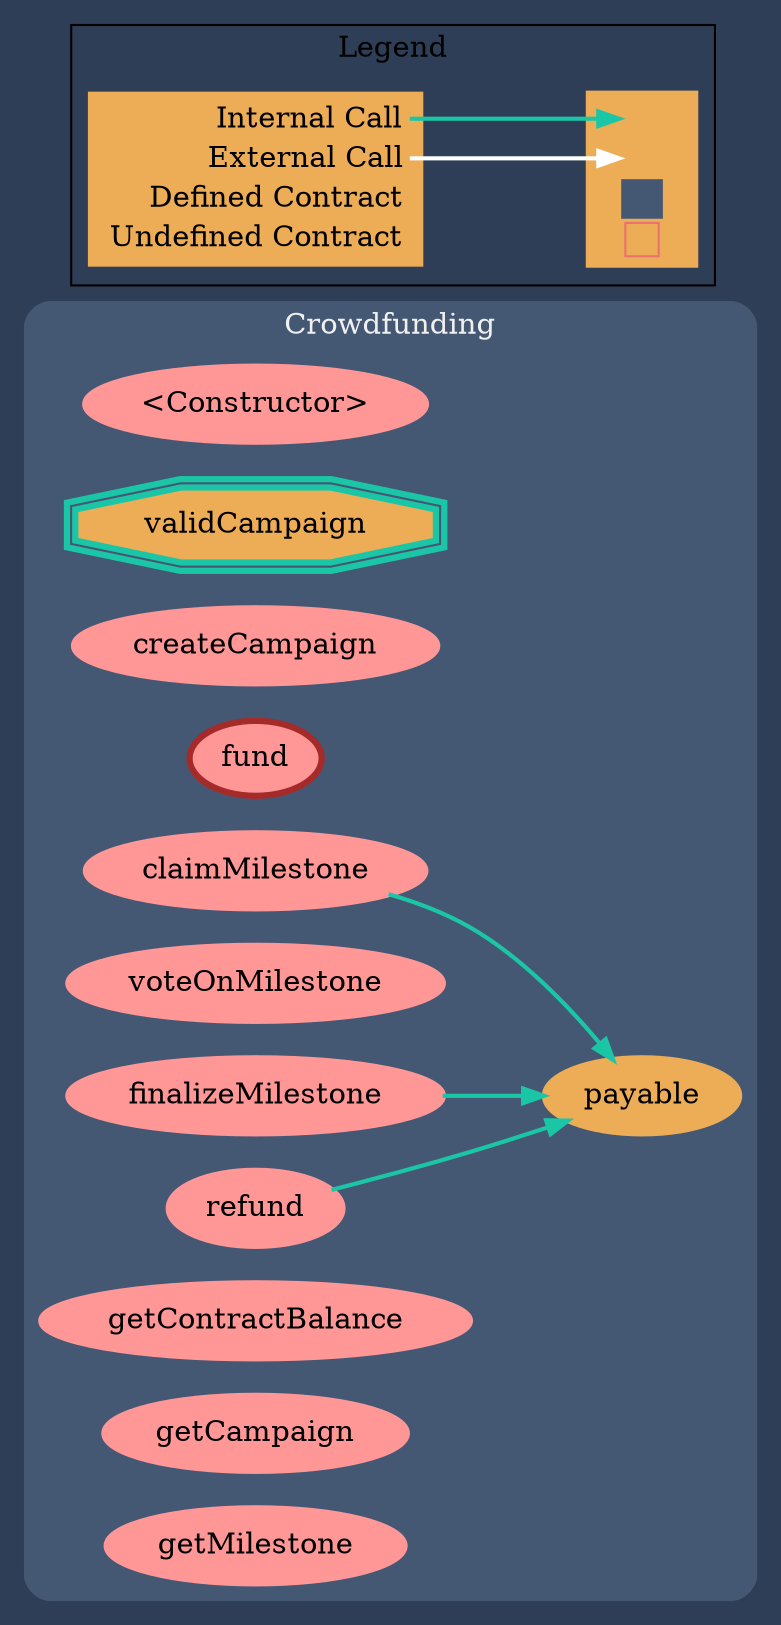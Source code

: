 digraph G {
  graph [ ratio = "auto", page = "100", compound =true, bgcolor = "#2e3e56" ];
  node [ style = "filled", fillcolor = "#edad56", color = "#edad56", penwidth =3 ];
  edge [ color = "#fcfcfc", penwidth =2, fontname = "helvetica Neue Ultra Light" ];
subgraph "clusterCrowdfunding" {
  graph [ label = "Crowdfunding", color = "#445773", fontcolor = "#f0f0f0", style = "rounded", bgcolor = "#445773" ];
  "Crowdfunding.<Constructor>" [ label = "<Constructor>", color = "#FF9797", fillcolor = "#FF9797" ];
  "Crowdfunding.validCampaign" [ label = "validCampaign", color = "#1bc6a6", shape =doubleoctagon ];
  "Crowdfunding.createCampaign" [ label = "createCampaign", color = "#FF9797", fillcolor = "#FF9797" ];
  "Crowdfunding.fund" [ label = "fund", color = "brown", fillcolor = "#FF9797" ];
  "Crowdfunding.claimMilestone" [ label = "claimMilestone", color = "#FF9797", fillcolor = "#FF9797" ];
  "Crowdfunding.voteOnMilestone" [ label = "voteOnMilestone", color = "#FF9797", fillcolor = "#FF9797" ];
  "Crowdfunding.finalizeMilestone" [ label = "finalizeMilestone", color = "#FF9797", fillcolor = "#FF9797" ];
  "Crowdfunding.refund" [ label = "refund", color = "#FF9797", fillcolor = "#FF9797" ];
  "Crowdfunding.getContractBalance" [ label = "getContractBalance", color = "#FF9797", fillcolor = "#FF9797" ];
  "Crowdfunding.getCampaign" [ label = "getCampaign", color = "#FF9797", fillcolor = "#FF9797" ];
  "Crowdfunding.getMilestone" [ label = "getMilestone", color = "#FF9797", fillcolor = "#FF9797" ];
  "Crowdfunding.payable" [ label = "payable" ];
}

  "Crowdfunding.claimMilestone";
  "Crowdfunding.payable";
  "Crowdfunding.finalizeMilestone";
  "Crowdfunding.refund";
  "Crowdfunding.claimMilestone" -> "Crowdfunding.payable" [ color = "#1bc6a6" ];
  "Crowdfunding.finalizeMilestone" -> "Crowdfunding.payable" [ color = "#1bc6a6" ];
  "Crowdfunding.refund" -> "Crowdfunding.payable" [ color = "#1bc6a6" ];


rankdir=LR
node [shape=plaintext]
subgraph cluster_01 { 
label = "Legend";
key [label=<<table border="0" cellpadding="2" cellspacing="0" cellborder="0">
  <tr><td align="right" port="i1">Internal Call</td></tr>
  <tr><td align="right" port="i2">External Call</td></tr>
  <tr><td align="right" port="i3">Defined Contract</td></tr>
  <tr><td align="right" port="i4">Undefined Contract</td></tr>
  </table>>]
key2 [label=<<table border="0" cellpadding="2" cellspacing="0" cellborder="0">
  <tr><td port="i1">&nbsp;&nbsp;&nbsp;</td></tr>
  <tr><td port="i2">&nbsp;&nbsp;&nbsp;</td></tr>
  <tr><td port="i3" bgcolor="#445773">&nbsp;&nbsp;&nbsp;</td></tr>
  <tr><td port="i4">
    <table border="1" cellborder="0" cellspacing="0" cellpadding="7" color="#e8726d">
      <tr>
       <td></td>
      </tr>
     </table>
  </td></tr>
  </table>>]
key:i1:e -> key2:i1:w [color="#1bc6a6"]
key:i2:e -> key2:i2:w [color="white"]
}
}
